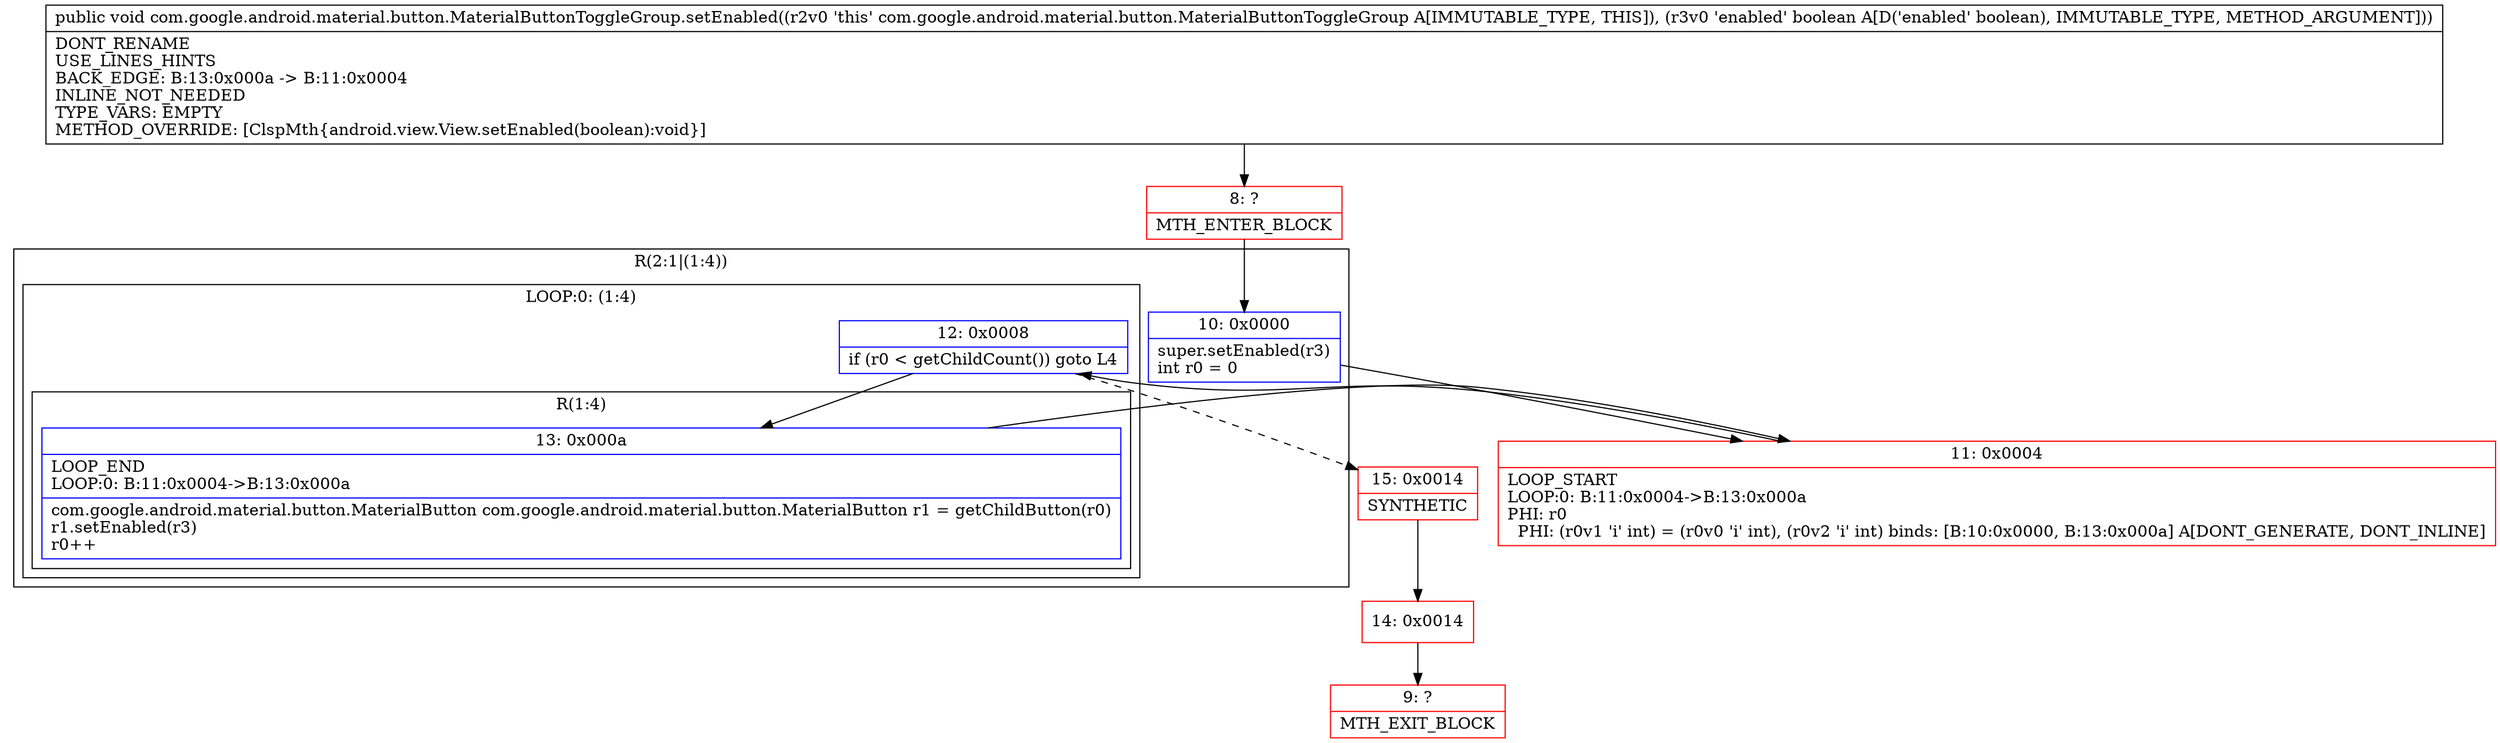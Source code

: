 digraph "CFG forcom.google.android.material.button.MaterialButtonToggleGroup.setEnabled(Z)V" {
subgraph cluster_Region_1107226519 {
label = "R(2:1|(1:4))";
node [shape=record,color=blue];
Node_10 [shape=record,label="{10\:\ 0x0000|super.setEnabled(r3)\lint r0 = 0\l}"];
subgraph cluster_LoopRegion_1284648941 {
label = "LOOP:0: (1:4)";
node [shape=record,color=blue];
Node_12 [shape=record,label="{12\:\ 0x0008|if (r0 \< getChildCount()) goto L4\l}"];
subgraph cluster_Region_1976467795 {
label = "R(1:4)";
node [shape=record,color=blue];
Node_13 [shape=record,label="{13\:\ 0x000a|LOOP_END\lLOOP:0: B:11:0x0004\-\>B:13:0x000a\l|com.google.android.material.button.MaterialButton com.google.android.material.button.MaterialButton r1 = getChildButton(r0)\lr1.setEnabled(r3)\lr0++\l}"];
}
}
}
Node_8 [shape=record,color=red,label="{8\:\ ?|MTH_ENTER_BLOCK\l}"];
Node_11 [shape=record,color=red,label="{11\:\ 0x0004|LOOP_START\lLOOP:0: B:11:0x0004\-\>B:13:0x000a\lPHI: r0 \l  PHI: (r0v1 'i' int) = (r0v0 'i' int), (r0v2 'i' int) binds: [B:10:0x0000, B:13:0x000a] A[DONT_GENERATE, DONT_INLINE]\l}"];
Node_15 [shape=record,color=red,label="{15\:\ 0x0014|SYNTHETIC\l}"];
Node_14 [shape=record,color=red,label="{14\:\ 0x0014}"];
Node_9 [shape=record,color=red,label="{9\:\ ?|MTH_EXIT_BLOCK\l}"];
MethodNode[shape=record,label="{public void com.google.android.material.button.MaterialButtonToggleGroup.setEnabled((r2v0 'this' com.google.android.material.button.MaterialButtonToggleGroup A[IMMUTABLE_TYPE, THIS]), (r3v0 'enabled' boolean A[D('enabled' boolean), IMMUTABLE_TYPE, METHOD_ARGUMENT]))  | DONT_RENAME\lUSE_LINES_HINTS\lBACK_EDGE: B:13:0x000a \-\> B:11:0x0004\lINLINE_NOT_NEEDED\lTYPE_VARS: EMPTY\lMETHOD_OVERRIDE: [ClspMth\{android.view.View.setEnabled(boolean):void\}]\l}"];
MethodNode -> Node_8;Node_10 -> Node_11;
Node_12 -> Node_13;
Node_12 -> Node_15[style=dashed];
Node_13 -> Node_11;
Node_8 -> Node_10;
Node_11 -> Node_12;
Node_15 -> Node_14;
Node_14 -> Node_9;
}

